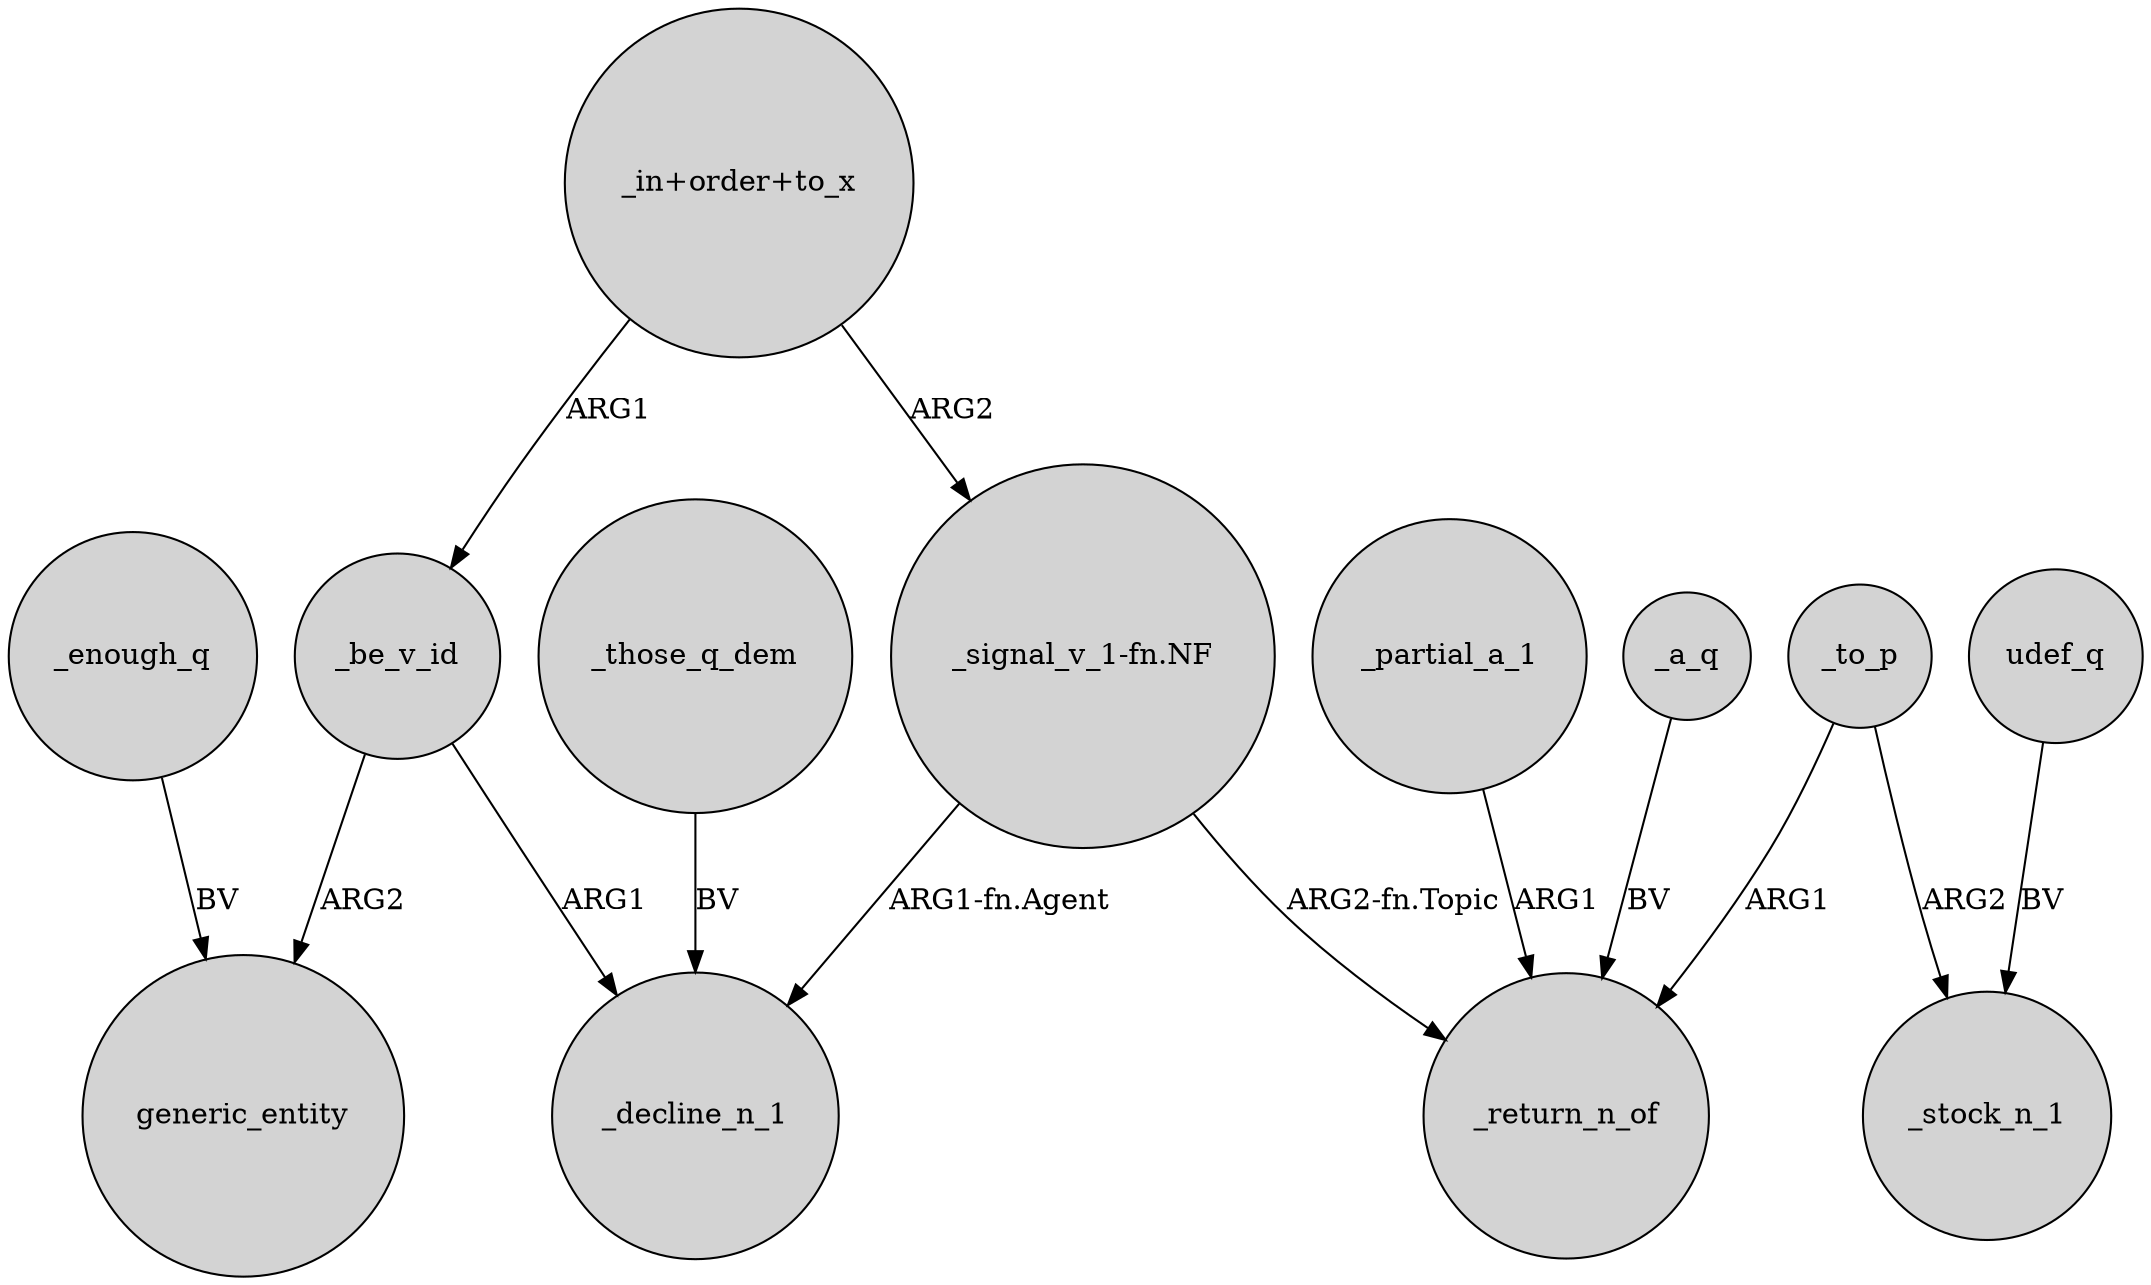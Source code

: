 digraph {
	node [shape=circle style=filled]
	_enough_q -> generic_entity [label=BV]
	_those_q_dem -> _decline_n_1 [label=BV]
	"_signal_v_1-fn.NF" -> _decline_n_1 [label="ARG1-fn.Agent"]
	udef_q -> _stock_n_1 [label=BV]
	_to_p -> _stock_n_1 [label=ARG2]
	_be_v_id -> _decline_n_1 [label=ARG1]
	_partial_a_1 -> _return_n_of [label=ARG1]
	_to_p -> _return_n_of [label=ARG1]
	_be_v_id -> generic_entity [label=ARG2]
	_a_q -> _return_n_of [label=BV]
	"_in+order+to_x" -> "_signal_v_1-fn.NF" [label=ARG2]
	"_signal_v_1-fn.NF" -> _return_n_of [label="ARG2-fn.Topic"]
	"_in+order+to_x" -> _be_v_id [label=ARG1]
}
